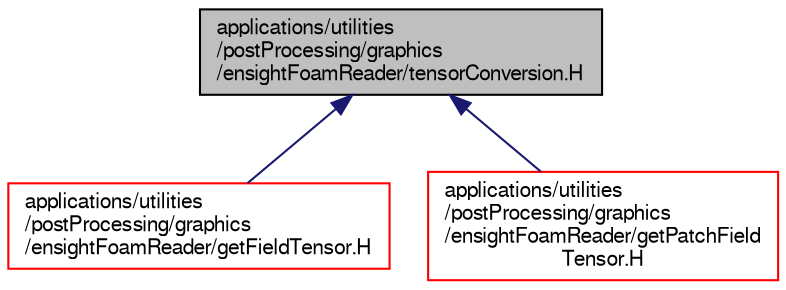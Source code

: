 digraph "applications/utilities/postProcessing/graphics/ensightFoamReader/tensorConversion.H"
{
  bgcolor="transparent";
  edge [fontname="FreeSans",fontsize="10",labelfontname="FreeSans",labelfontsize="10"];
  node [fontname="FreeSans",fontsize="10",shape=record];
  Node1 [label="applications/utilities\l/postProcessing/graphics\l/ensightFoamReader/tensorConversion.H",height=0.2,width=0.4,color="black", fillcolor="grey75", style="filled" fontcolor="black"];
  Node1 -> Node2 [dir="back",color="midnightblue",fontsize="10",style="solid",fontname="FreeSans"];
  Node2 [label="applications/utilities\l/postProcessing/graphics\l/ensightFoamReader/getFieldTensor.H",height=0.2,width=0.4,color="red",URL="$a03918.html"];
  Node1 -> Node3 [dir="back",color="midnightblue",fontsize="10",style="solid",fontname="FreeSans"];
  Node3 [label="applications/utilities\l/postProcessing/graphics\l/ensightFoamReader/getPatchField\lTensor.H",height=0.2,width=0.4,color="red",URL="$a03923.html"];
}
